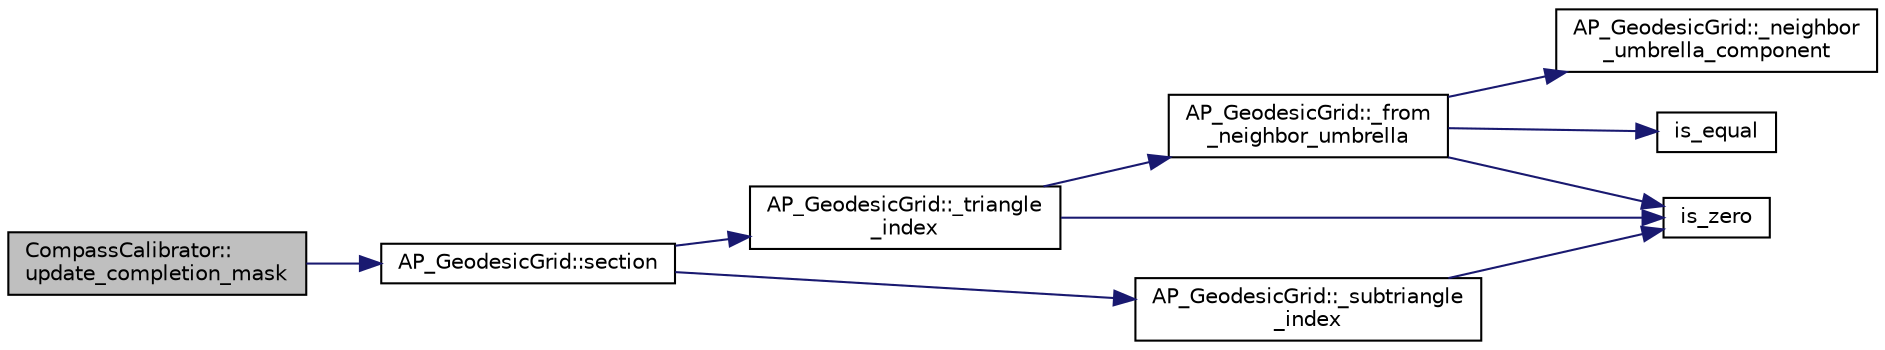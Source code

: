 digraph "CompassCalibrator::update_completion_mask"
{
 // INTERACTIVE_SVG=YES
  edge [fontname="Helvetica",fontsize="10",labelfontname="Helvetica",labelfontsize="10"];
  node [fontname="Helvetica",fontsize="10",shape=record];
  rankdir="LR";
  Node1 [label="CompassCalibrator::\lupdate_completion_mask",height=0.2,width=0.4,color="black", fillcolor="grey75", style="filled", fontcolor="black"];
  Node1 -> Node2 [color="midnightblue",fontsize="10",style="solid",fontname="Helvetica"];
  Node2 [label="AP_GeodesicGrid::section",height=0.2,width=0.4,color="black", fillcolor="white", style="filled",URL="$structAP__GeodesicGrid.html#a04a68b6581a66dc78ba25c8331d236a4"];
  Node2 -> Node3 [color="midnightblue",fontsize="10",style="solid",fontname="Helvetica"];
  Node3 [label="AP_GeodesicGrid::_triangle\l_index",height=0.2,width=0.4,color="black", fillcolor="white", style="filled",URL="$structAP__GeodesicGrid.html#a921673acc94e62b37884907d79b44051"];
  Node3 -> Node4 [color="midnightblue",fontsize="10",style="solid",fontname="Helvetica"];
  Node4 [label="is_zero",height=0.2,width=0.4,color="black", fillcolor="white", style="filled",URL="$AP__Math_8h.html#a2a12cce483e9b870da70d30406d82c60"];
  Node3 -> Node5 [color="midnightblue",fontsize="10",style="solid",fontname="Helvetica"];
  Node5 [label="AP_GeodesicGrid::_from\l_neighbor_umbrella",height=0.2,width=0.4,color="black", fillcolor="white", style="filled",URL="$structAP__GeodesicGrid.html#a4bd78a9f6ebb48ca1e67d6580a7fe86e"];
  Node5 -> Node6 [color="midnightblue",fontsize="10",style="solid",fontname="Helvetica"];
  Node6 [label="is_equal",height=0.2,width=0.4,color="black", fillcolor="white", style="filled",URL="$AP__Math_8cpp.html#accbd9f8bbc0adacd51efa66fad490c24"];
  Node5 -> Node7 [color="midnightblue",fontsize="10",style="solid",fontname="Helvetica"];
  Node7 [label="AP_GeodesicGrid::_neighbor\l_umbrella_component",height=0.2,width=0.4,color="black", fillcolor="white", style="filled",URL="$structAP__GeodesicGrid.html#ad239aec9f7cd77fc6a6755584743fe0b"];
  Node5 -> Node4 [color="midnightblue",fontsize="10",style="solid",fontname="Helvetica"];
  Node2 -> Node8 [color="midnightblue",fontsize="10",style="solid",fontname="Helvetica"];
  Node8 [label="AP_GeodesicGrid::_subtriangle\l_index",height=0.2,width=0.4,color="black", fillcolor="white", style="filled",URL="$structAP__GeodesicGrid.html#a501aa54c7e9f5cb28685f44058994584"];
  Node8 -> Node4 [color="midnightblue",fontsize="10",style="solid",fontname="Helvetica"];
}
